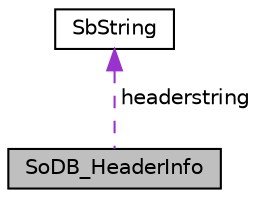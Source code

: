 digraph "SoDB_HeaderInfo"
{
 // LATEX_PDF_SIZE
  edge [fontname="Helvetica",fontsize="10",labelfontname="Helvetica",labelfontsize="10"];
  node [fontname="Helvetica",fontsize="10",shape=record];
  Node1 [label="SoDB_HeaderInfo",height=0.2,width=0.4,color="black", fillcolor="grey75", style="filled", fontcolor="black",tooltip=" "];
  Node2 -> Node1 [dir="back",color="darkorchid3",fontsize="10",style="dashed",label=" headerstring" ,fontname="Helvetica"];
  Node2 [label="SbString",height=0.2,width=0.4,color="black", fillcolor="white", style="filled",URL="$classSbString.html",tooltip="The SbString class is a string class with convenience functions for string operations."];
}
